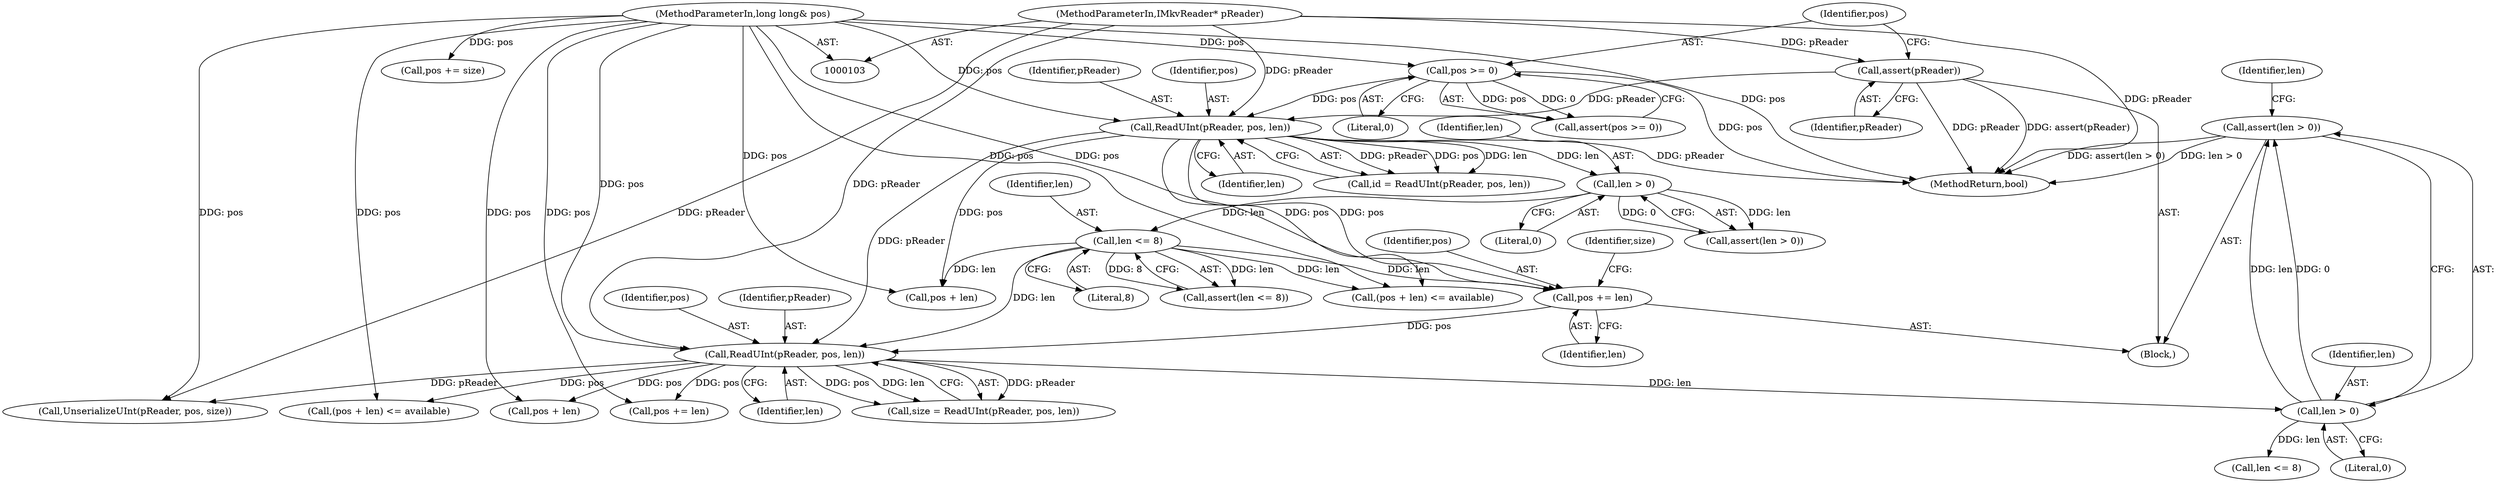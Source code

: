 digraph "1_Android_04839626ed859623901ebd3a5fd483982186b59d_160@API" {
"1000195" [label="(Call,assert(len > 0))"];
"1000196" [label="(Call,len > 0)"];
"1000183" [label="(Call,ReadUInt(pReader, pos, len))"];
"1000147" [label="(Call,ReadUInt(pReader, pos, len))"];
"1000109" [label="(Call,assert(pReader))"];
"1000104" [label="(MethodParameterIn,IMkvReader* pReader)"];
"1000112" [label="(Call,pos >= 0)"];
"1000105" [label="(MethodParameterIn,long long& pos)"];
"1000177" [label="(Call,pos += len)"];
"1000160" [label="(Call,len <= 8)"];
"1000156" [label="(Call,len > 0)"];
"1000165" [label="(Call,pos + len)"];
"1000197" [label="(Identifier,len)"];
"1000177" [label="(Call,pos += len)"];
"1000112" [label="(Call,pos >= 0)"];
"1000164" [label="(Call,(pos + len) <= available)"];
"1000183" [label="(Call,ReadUInt(pReader, pos, len))"];
"1000195" [label="(Call,assert(len > 0))"];
"1000113" [label="(Identifier,pos)"];
"1000114" [label="(Literal,0)"];
"1000227" [label="(MethodReturn,bool)"];
"1000200" [label="(Call,len <= 8)"];
"1000222" [label="(Call,pos += size)"];
"1000179" [label="(Identifier,len)"];
"1000214" [label="(Call,UnserializeUInt(pReader, pos, size))"];
"1000148" [label="(Identifier,pReader)"];
"1000111" [label="(Call,assert(pos >= 0))"];
"1000160" [label="(Call,len <= 8)"];
"1000147" [label="(Call,ReadUInt(pReader, pos, len))"];
"1000108" [label="(Block,)"];
"1000205" [label="(Call,pos + len)"];
"1000158" [label="(Literal,0)"];
"1000198" [label="(Literal,0)"];
"1000209" [label="(Call,pos += len)"];
"1000186" [label="(Identifier,len)"];
"1000109" [label="(Call,assert(pReader))"];
"1000181" [label="(Call,size = ReadUInt(pReader, pos, len))"];
"1000110" [label="(Identifier,pReader)"];
"1000150" [label="(Identifier,len)"];
"1000178" [label="(Identifier,pos)"];
"1000149" [label="(Identifier,pos)"];
"1000162" [label="(Literal,8)"];
"1000185" [label="(Identifier,pos)"];
"1000155" [label="(Call,assert(len > 0))"];
"1000105" [label="(MethodParameterIn,long long& pos)"];
"1000204" [label="(Call,(pos + len) <= available)"];
"1000104" [label="(MethodParameterIn,IMkvReader* pReader)"];
"1000201" [label="(Identifier,len)"];
"1000161" [label="(Identifier,len)"];
"1000156" [label="(Call,len > 0)"];
"1000157" [label="(Identifier,len)"];
"1000196" [label="(Call,len > 0)"];
"1000184" [label="(Identifier,pReader)"];
"1000159" [label="(Call,assert(len <= 8))"];
"1000182" [label="(Identifier,size)"];
"1000145" [label="(Call,id = ReadUInt(pReader, pos, len))"];
"1000195" -> "1000108"  [label="AST: "];
"1000195" -> "1000196"  [label="CFG: "];
"1000196" -> "1000195"  [label="AST: "];
"1000201" -> "1000195"  [label="CFG: "];
"1000195" -> "1000227"  [label="DDG: assert(len > 0)"];
"1000195" -> "1000227"  [label="DDG: len > 0"];
"1000196" -> "1000195"  [label="DDG: len"];
"1000196" -> "1000195"  [label="DDG: 0"];
"1000196" -> "1000198"  [label="CFG: "];
"1000197" -> "1000196"  [label="AST: "];
"1000198" -> "1000196"  [label="AST: "];
"1000183" -> "1000196"  [label="DDG: len"];
"1000196" -> "1000200"  [label="DDG: len"];
"1000183" -> "1000181"  [label="AST: "];
"1000183" -> "1000186"  [label="CFG: "];
"1000184" -> "1000183"  [label="AST: "];
"1000185" -> "1000183"  [label="AST: "];
"1000186" -> "1000183"  [label="AST: "];
"1000181" -> "1000183"  [label="CFG: "];
"1000183" -> "1000181"  [label="DDG: pReader"];
"1000183" -> "1000181"  [label="DDG: pos"];
"1000183" -> "1000181"  [label="DDG: len"];
"1000147" -> "1000183"  [label="DDG: pReader"];
"1000104" -> "1000183"  [label="DDG: pReader"];
"1000177" -> "1000183"  [label="DDG: pos"];
"1000105" -> "1000183"  [label="DDG: pos"];
"1000160" -> "1000183"  [label="DDG: len"];
"1000183" -> "1000204"  [label="DDG: pos"];
"1000183" -> "1000205"  [label="DDG: pos"];
"1000183" -> "1000209"  [label="DDG: pos"];
"1000183" -> "1000214"  [label="DDG: pReader"];
"1000147" -> "1000145"  [label="AST: "];
"1000147" -> "1000150"  [label="CFG: "];
"1000148" -> "1000147"  [label="AST: "];
"1000149" -> "1000147"  [label="AST: "];
"1000150" -> "1000147"  [label="AST: "];
"1000145" -> "1000147"  [label="CFG: "];
"1000147" -> "1000227"  [label="DDG: pReader"];
"1000147" -> "1000145"  [label="DDG: pReader"];
"1000147" -> "1000145"  [label="DDG: pos"];
"1000147" -> "1000145"  [label="DDG: len"];
"1000109" -> "1000147"  [label="DDG: pReader"];
"1000104" -> "1000147"  [label="DDG: pReader"];
"1000112" -> "1000147"  [label="DDG: pos"];
"1000105" -> "1000147"  [label="DDG: pos"];
"1000147" -> "1000156"  [label="DDG: len"];
"1000147" -> "1000164"  [label="DDG: pos"];
"1000147" -> "1000165"  [label="DDG: pos"];
"1000147" -> "1000177"  [label="DDG: pos"];
"1000109" -> "1000108"  [label="AST: "];
"1000109" -> "1000110"  [label="CFG: "];
"1000110" -> "1000109"  [label="AST: "];
"1000113" -> "1000109"  [label="CFG: "];
"1000109" -> "1000227"  [label="DDG: pReader"];
"1000109" -> "1000227"  [label="DDG: assert(pReader)"];
"1000104" -> "1000109"  [label="DDG: pReader"];
"1000104" -> "1000103"  [label="AST: "];
"1000104" -> "1000227"  [label="DDG: pReader"];
"1000104" -> "1000214"  [label="DDG: pReader"];
"1000112" -> "1000111"  [label="AST: "];
"1000112" -> "1000114"  [label="CFG: "];
"1000113" -> "1000112"  [label="AST: "];
"1000114" -> "1000112"  [label="AST: "];
"1000111" -> "1000112"  [label="CFG: "];
"1000112" -> "1000227"  [label="DDG: pos"];
"1000112" -> "1000111"  [label="DDG: pos"];
"1000112" -> "1000111"  [label="DDG: 0"];
"1000105" -> "1000112"  [label="DDG: pos"];
"1000105" -> "1000103"  [label="AST: "];
"1000105" -> "1000227"  [label="DDG: pos"];
"1000105" -> "1000164"  [label="DDG: pos"];
"1000105" -> "1000165"  [label="DDG: pos"];
"1000105" -> "1000177"  [label="DDG: pos"];
"1000105" -> "1000204"  [label="DDG: pos"];
"1000105" -> "1000205"  [label="DDG: pos"];
"1000105" -> "1000209"  [label="DDG: pos"];
"1000105" -> "1000214"  [label="DDG: pos"];
"1000105" -> "1000222"  [label="DDG: pos"];
"1000177" -> "1000108"  [label="AST: "];
"1000177" -> "1000179"  [label="CFG: "];
"1000178" -> "1000177"  [label="AST: "];
"1000179" -> "1000177"  [label="AST: "];
"1000182" -> "1000177"  [label="CFG: "];
"1000160" -> "1000177"  [label="DDG: len"];
"1000160" -> "1000159"  [label="AST: "];
"1000160" -> "1000162"  [label="CFG: "];
"1000161" -> "1000160"  [label="AST: "];
"1000162" -> "1000160"  [label="AST: "];
"1000159" -> "1000160"  [label="CFG: "];
"1000160" -> "1000159"  [label="DDG: len"];
"1000160" -> "1000159"  [label="DDG: 8"];
"1000156" -> "1000160"  [label="DDG: len"];
"1000160" -> "1000164"  [label="DDG: len"];
"1000160" -> "1000165"  [label="DDG: len"];
"1000156" -> "1000155"  [label="AST: "];
"1000156" -> "1000158"  [label="CFG: "];
"1000157" -> "1000156"  [label="AST: "];
"1000158" -> "1000156"  [label="AST: "];
"1000155" -> "1000156"  [label="CFG: "];
"1000156" -> "1000155"  [label="DDG: len"];
"1000156" -> "1000155"  [label="DDG: 0"];
}
